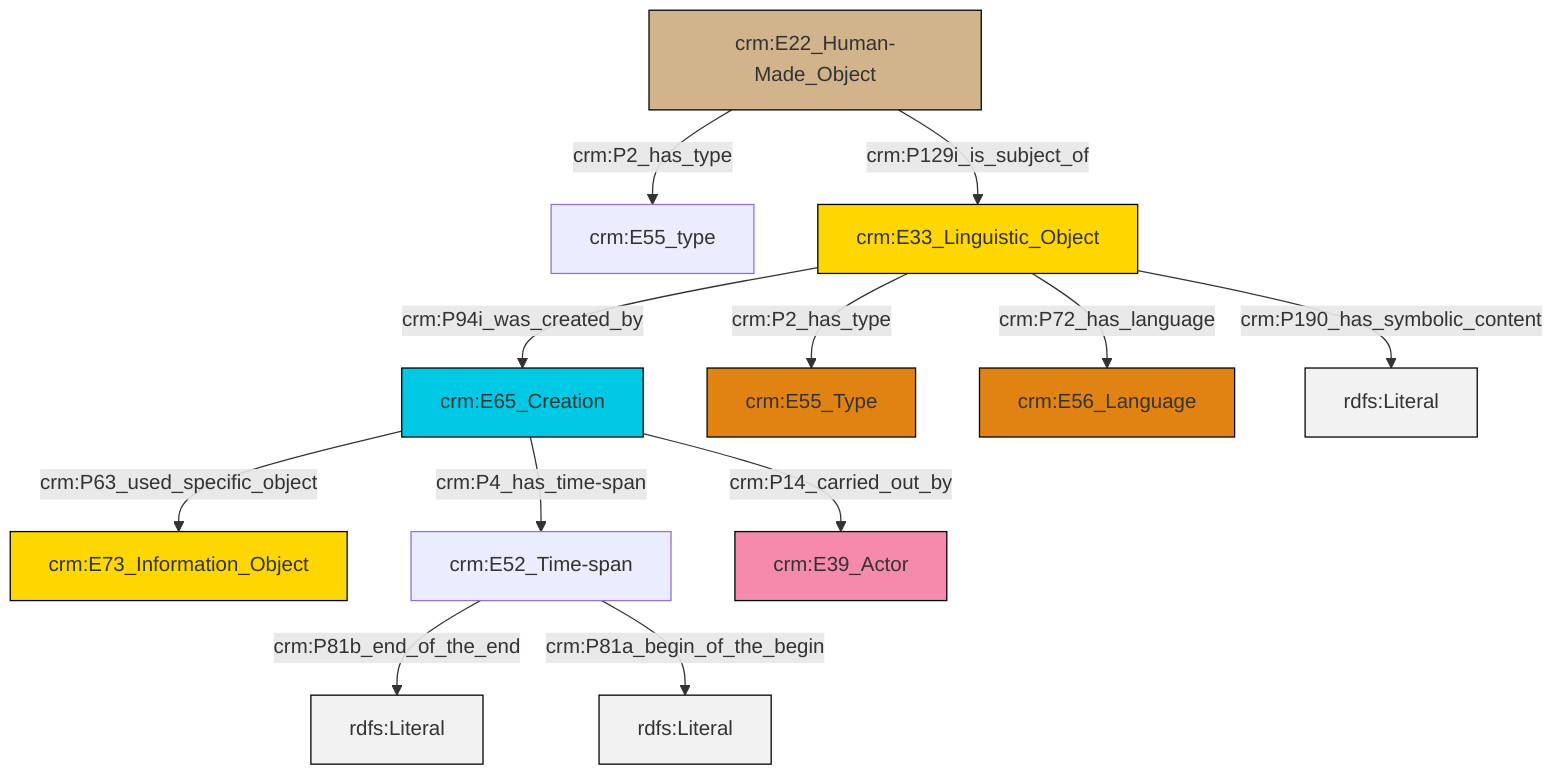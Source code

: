 graph TD
classDef Literal fill:#f2f2f2,stroke:#000000;
classDef CRM_Entity fill:#FFFFFF,stroke:#000000;
classDef Temporal_Entity fill:#00C9E6, stroke:#000000;
classDef Type fill:#E18312, stroke:#000000;
classDef Time-Span fill:#2C9C91, stroke:#000000;
classDef Appellation fill:#FFEB7F, stroke:#000000;
classDef Place fill:#008836, stroke:#000000;
classDef Persistent_Item fill:#B266B2, stroke:#000000;
classDef Conceptual_Object fill:#FFD700, stroke:#000000;
classDef Physical_Thing fill:#D2B48C, stroke:#000000;
classDef Actor fill:#f58aad, stroke:#000000;
classDef PC_Classes fill:#4ce600, stroke:#000000;
classDef Multi fill:#cccccc,stroke:#000000;

4["crm:E65_Creation"]:::Temporal_Entity -->|crm:P63_used_specific_object| 5["crm:E73_Information_Object"]:::Conceptual_Object
2["crm:E22_Human-Made_Object"]:::Physical_Thing -->|crm:P2_has_type| 0["crm:E55_type"]:::Default
7["crm:E52_Time-span"]:::Default -->|crm:P81b_end_of_the_end| 9[rdfs:Literal]:::Literal
10["crm:E33_Linguistic_Object"]:::Conceptual_Object -->|crm:P94i_was_created_by| 4["crm:E65_Creation"]:::Temporal_Entity
10["crm:E33_Linguistic_Object"]:::Conceptual_Object -->|crm:P2_has_type| 11["crm:E55_Type"]:::Type
4["crm:E65_Creation"]:::Temporal_Entity -->|crm:P4_has_time-span| 7["crm:E52_Time-span"]:::Default
4["crm:E65_Creation"]:::Temporal_Entity -->|crm:P14_carried_out_by| 12["crm:E39_Actor"]:::Actor
10["crm:E33_Linguistic_Object"]:::Conceptual_Object -->|crm:P72_has_language| 16["crm:E56_Language"]:::Type
7["crm:E52_Time-span"]:::Default -->|crm:P81a_begin_of_the_begin| 18[rdfs:Literal]:::Literal
10["crm:E33_Linguistic_Object"]:::Conceptual_Object -->|crm:P190_has_symbolic_content| 20[rdfs:Literal]:::Literal
2["crm:E22_Human-Made_Object"]:::Physical_Thing -->|crm:P129i_is_subject_of| 10["crm:E33_Linguistic_Object"]:::Conceptual_Object
